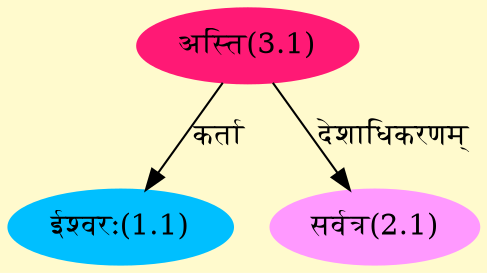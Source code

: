 digraph G{
rankdir=BT;
 compound=true;
 bgcolor="lemonchiffon1";
Node1_1 [style=filled, color="#00BFFF" label = "ईश्वरः(1.1)"]
Node3_1 [style=filled, color="#FF1975" label = "अस्ति(3.1)"]
Node2_1 [style=filled, color="#FF99FF" label = "सर्वत्र(2.1)"]
/* Start of Relations section */

Node1_1 -> Node3_1 [  label="कर्ता"  dir="back" ]
Node2_1 -> Node3_1 [  label="देशाधिकरणम्"  dir="back" ]
}
